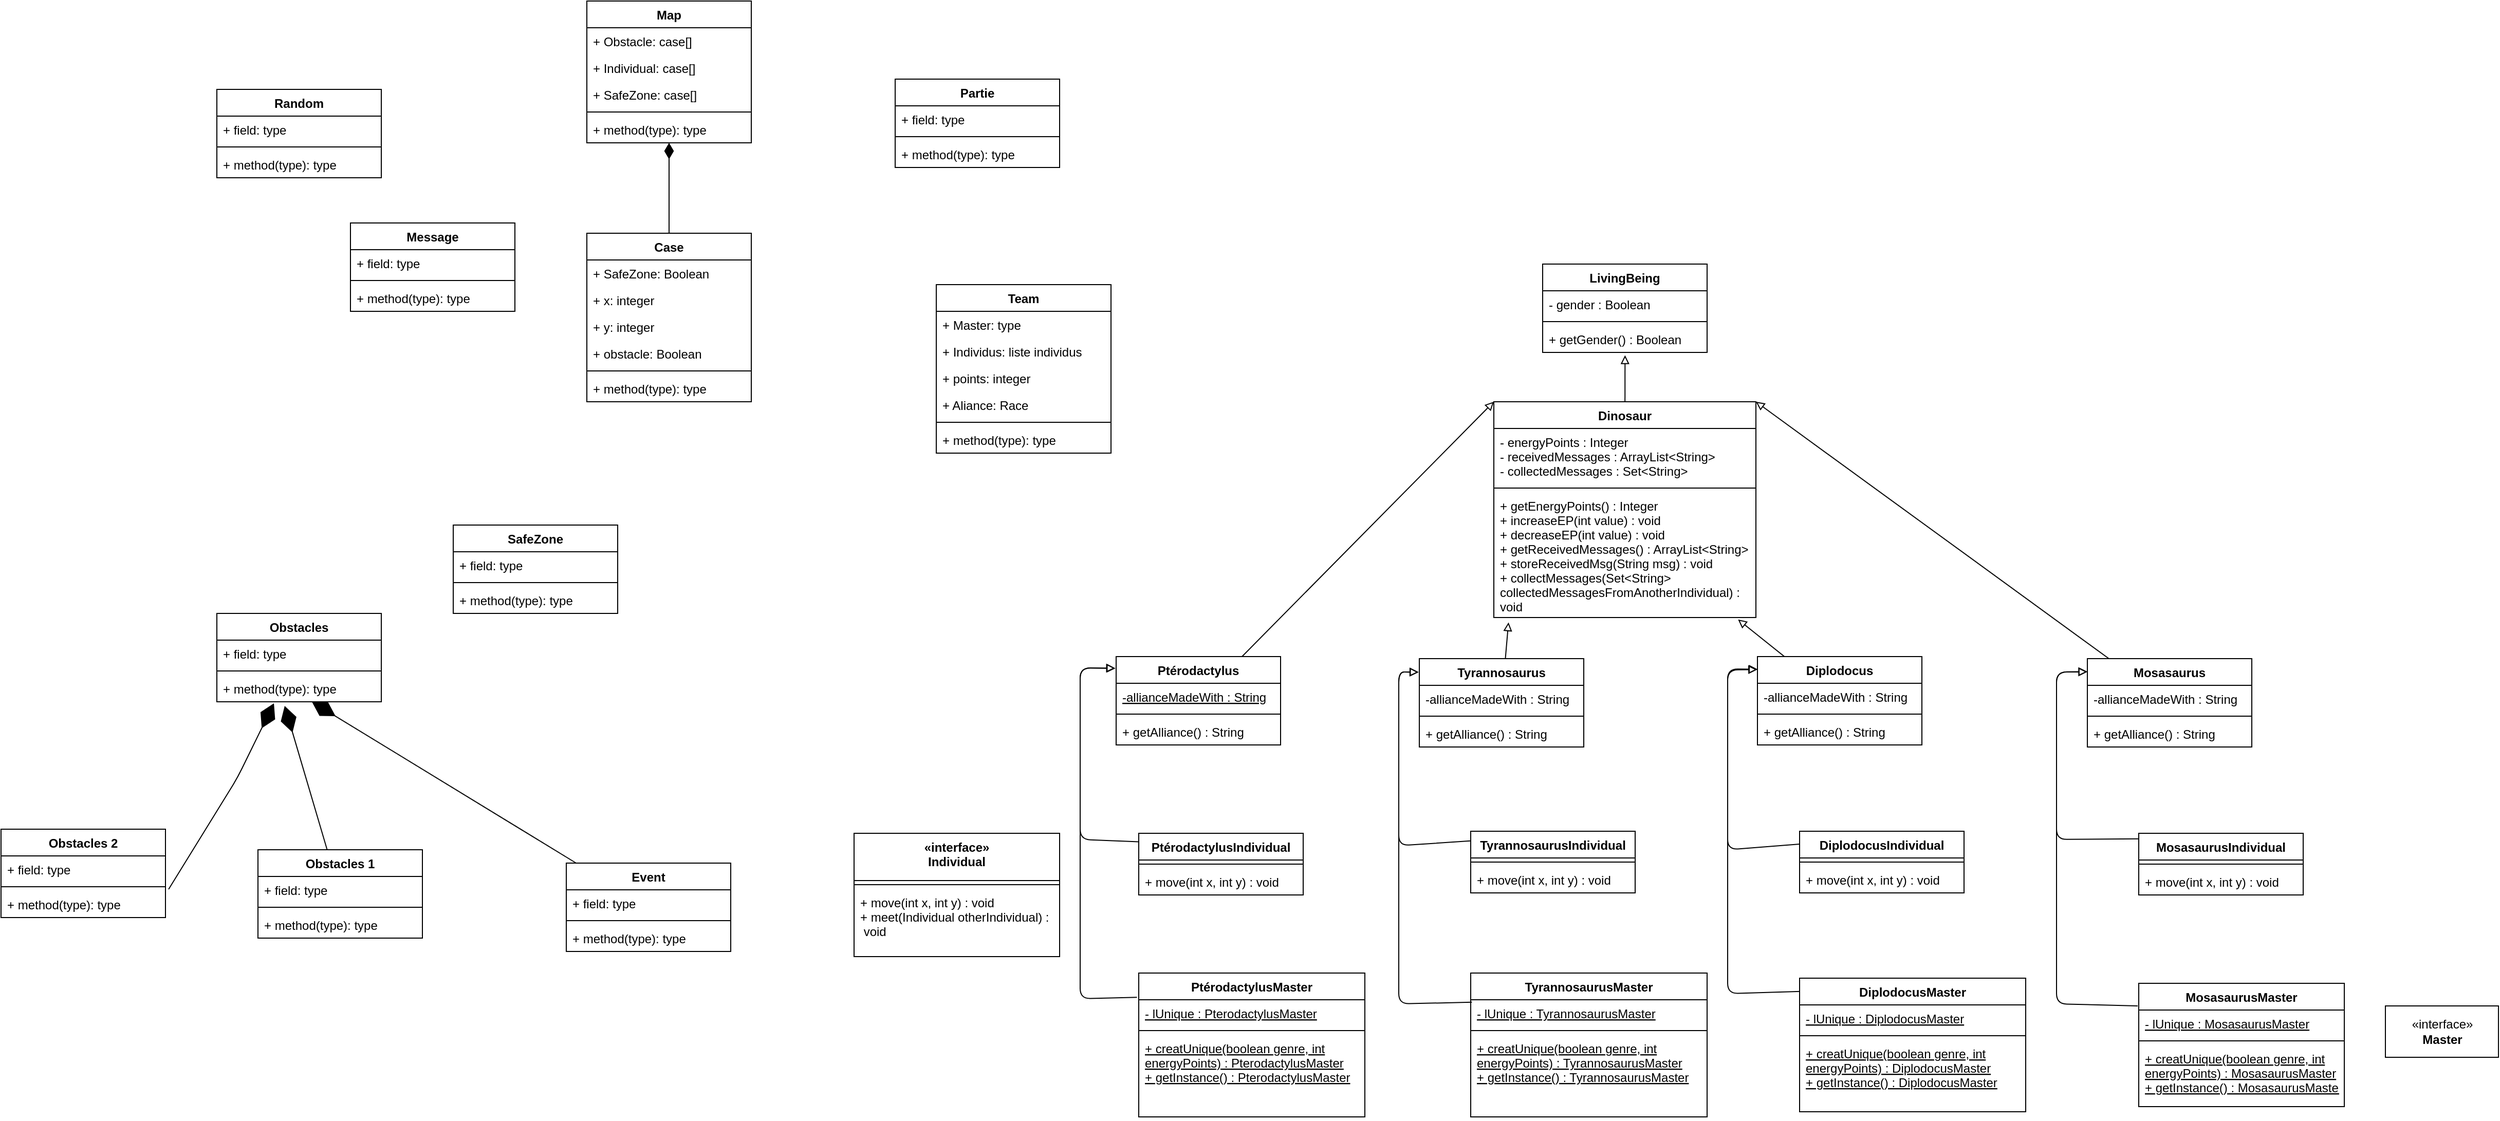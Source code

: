 <mxfile>
    <diagram id="mDnw7Htjd1Qb52j_kryU" name="Page-1">
        <mxGraphModel dx="2557" dy="537" grid="1" gridSize="10" guides="1" tooltips="1" connect="1" arrows="1" fold="1" page="1" pageScale="1" pageWidth="827" pageHeight="1169" background="none" math="0" shadow="0">
            <root>
                <mxCell id="0"/>
                <mxCell id="1" parent="0"/>
                <mxCell id="9" value="LivingBeing" style="swimlane;fontStyle=1;align=center;verticalAlign=top;childLayout=stackLayout;horizontal=1;startSize=26;horizontalStack=0;resizeParent=1;resizeParentMax=0;resizeLast=0;collapsible=1;marginBottom=0;" parent="1" vertex="1">
                    <mxGeometry x="-130" y="500" width="160" height="86" as="geometry">
                        <mxRectangle x="-100" y="608" width="100" height="26" as="alternateBounds"/>
                    </mxGeometry>
                </mxCell>
                <mxCell id="10" value="- gender : Boolean" style="text;strokeColor=none;fillColor=none;align=left;verticalAlign=top;spacingLeft=4;spacingRight=4;overflow=hidden;rotatable=0;points=[[0,0.5],[1,0.5]];portConstraint=eastwest;" parent="9" vertex="1">
                    <mxGeometry y="26" width="160" height="26" as="geometry"/>
                </mxCell>
                <mxCell id="11" value="" style="line;strokeWidth=1;fillColor=none;align=left;verticalAlign=middle;spacingTop=-1;spacingLeft=3;spacingRight=3;rotatable=0;labelPosition=right;points=[];portConstraint=eastwest;" parent="9" vertex="1">
                    <mxGeometry y="52" width="160" height="8" as="geometry"/>
                </mxCell>
                <mxCell id="12" value="+ getGender() : Boolean" style="text;strokeColor=none;fillColor=none;align=left;verticalAlign=top;spacingLeft=4;spacingRight=4;overflow=hidden;rotatable=0;points=[[0,0.5],[1,0.5]];portConstraint=eastwest;" parent="9" vertex="1">
                    <mxGeometry y="60" width="160" height="26" as="geometry"/>
                </mxCell>
                <mxCell id="221" style="edgeStyle=none;rounded=1;html=1;entryX=0.501;entryY=1.105;entryDx=0;entryDy=0;entryPerimeter=0;endArrow=block;endFill=0;" parent="1" source="13" target="12" edge="1">
                    <mxGeometry relative="1" as="geometry"/>
                </mxCell>
                <mxCell id="13" value="Dinosaur" style="swimlane;fontStyle=1;align=center;verticalAlign=top;childLayout=stackLayout;horizontal=1;startSize=26;horizontalStack=0;resizeParent=1;resizeParentMax=0;resizeLast=0;collapsible=1;marginBottom=0;" parent="1" vertex="1">
                    <mxGeometry x="-177.5" y="634" width="255" height="210" as="geometry">
                        <mxRectangle x="-100" y="780" width="80" height="26" as="alternateBounds"/>
                    </mxGeometry>
                </mxCell>
                <mxCell id="14" value="- energyPoints : Integer&#10;- receivedMessages : ArrayList&lt;String&gt;&#10;- collectedMessages : Set&lt;String&gt;" style="text;strokeColor=none;fillColor=none;align=left;verticalAlign=top;spacingLeft=4;spacingRight=4;overflow=hidden;rotatable=0;points=[[0,0.5],[1,0.5]];portConstraint=eastwest;" parent="13" vertex="1">
                    <mxGeometry y="26" width="255" height="54" as="geometry"/>
                </mxCell>
                <mxCell id="15" value="" style="line;strokeWidth=1;fillColor=none;align=left;verticalAlign=middle;spacingTop=-1;spacingLeft=3;spacingRight=3;rotatable=0;labelPosition=right;points=[];portConstraint=eastwest;" parent="13" vertex="1">
                    <mxGeometry y="80" width="255" height="8" as="geometry"/>
                </mxCell>
                <mxCell id="16" value="+ getEnergyPoints() : Integer&#10;+ increaseEP(int value) : void&#10;+ decreaseEP(int value) : void&#10;+ getReceivedMessages() : ArrayList&lt;String&gt;&#10;+ storeReceivedMsg(String msg) : void&#10;+ collectMessages(Set&lt;String&gt; &#10;collectedMessagesFromAnotherIndividual) :&#10;void" style="text;strokeColor=none;fillColor=none;align=left;verticalAlign=top;spacingLeft=4;spacingRight=4;overflow=hidden;rotatable=0;points=[[0,0.5],[1,0.5]];portConstraint=eastwest;" parent="13" vertex="1">
                    <mxGeometry y="88" width="255" height="122" as="geometry"/>
                </mxCell>
                <mxCell id="222" style="edgeStyle=none;rounded=1;html=1;entryX=0;entryY=0;entryDx=0;entryDy=0;endArrow=block;endFill=0;" parent="1" source="18" target="13" edge="1">
                    <mxGeometry relative="1" as="geometry"/>
                </mxCell>
                <mxCell id="18" value="Ptérodactylus" style="swimlane;fontStyle=1;align=center;verticalAlign=top;childLayout=stackLayout;horizontal=1;startSize=26;horizontalStack=0;resizeParent=1;resizeParentMax=0;resizeLast=0;collapsible=1;marginBottom=0;" parent="1" vertex="1">
                    <mxGeometry x="-545" y="882" width="160" height="86" as="geometry">
                        <mxRectangle x="-530" y="900" width="100" height="26" as="alternateBounds"/>
                    </mxGeometry>
                </mxCell>
                <mxCell id="19" value="-allianceMadeWith : String" style="text;strokeColor=none;fillColor=none;align=left;verticalAlign=top;spacingLeft=4;spacingRight=4;overflow=hidden;rotatable=0;points=[[0,0.5],[1,0.5]];portConstraint=eastwest;fontStyle=4" parent="18" vertex="1">
                    <mxGeometry y="26" width="160" height="26" as="geometry"/>
                </mxCell>
                <mxCell id="20" value="" style="line;strokeWidth=1;fillColor=none;align=left;verticalAlign=middle;spacingTop=-1;spacingLeft=3;spacingRight=3;rotatable=0;labelPosition=right;points=[];portConstraint=eastwest;" parent="18" vertex="1">
                    <mxGeometry y="52" width="160" height="8" as="geometry"/>
                </mxCell>
                <mxCell id="21" value="+ getAlliance() : String" style="text;strokeColor=none;fillColor=none;align=left;verticalAlign=top;spacingLeft=4;spacingRight=4;overflow=hidden;rotatable=0;points=[[0,0.5],[1,0.5]];portConstraint=eastwest;" parent="18" vertex="1">
                    <mxGeometry y="60" width="160" height="26" as="geometry"/>
                </mxCell>
                <mxCell id="223" style="edgeStyle=none;rounded=1;html=1;entryX=0.056;entryY=1.039;entryDx=0;entryDy=0;endArrow=block;endFill=0;entryPerimeter=0;" parent="1" source="26" target="16" edge="1">
                    <mxGeometry relative="1" as="geometry"/>
                </mxCell>
                <mxCell id="26" value="Tyrannosaurus" style="swimlane;fontStyle=1;align=center;verticalAlign=top;childLayout=stackLayout;horizontal=1;startSize=26;horizontalStack=0;resizeParent=1;resizeParentMax=0;resizeLast=0;collapsible=1;marginBottom=0;" parent="1" vertex="1">
                    <mxGeometry x="-250" y="884" width="160" height="86" as="geometry">
                        <mxRectangle x="-280" y="902" width="120" height="26" as="alternateBounds"/>
                    </mxGeometry>
                </mxCell>
                <mxCell id="27" value="-allianceMadeWith : String" style="text;strokeColor=none;fillColor=none;align=left;verticalAlign=top;spacingLeft=4;spacingRight=4;overflow=hidden;rotatable=0;points=[[0,0.5],[1,0.5]];portConstraint=eastwest;" parent="26" vertex="1">
                    <mxGeometry y="26" width="160" height="26" as="geometry"/>
                </mxCell>
                <mxCell id="28" value="" style="line;strokeWidth=1;fillColor=none;align=left;verticalAlign=middle;spacingTop=-1;spacingLeft=3;spacingRight=3;rotatable=0;labelPosition=right;points=[];portConstraint=eastwest;" parent="26" vertex="1">
                    <mxGeometry y="52" width="160" height="8" as="geometry"/>
                </mxCell>
                <mxCell id="29" value="+ getAlliance() : String" style="text;strokeColor=none;fillColor=none;align=left;verticalAlign=top;spacingLeft=4;spacingRight=4;overflow=hidden;rotatable=0;points=[[0,0.5],[1,0.5]];portConstraint=eastwest;" parent="26" vertex="1">
                    <mxGeometry y="60" width="160" height="26" as="geometry"/>
                </mxCell>
                <mxCell id="224" style="edgeStyle=none;rounded=1;html=1;entryX=0.932;entryY=1.016;entryDx=0;entryDy=0;endArrow=block;endFill=0;entryPerimeter=0;" parent="1" source="30" target="16" edge="1">
                    <mxGeometry relative="1" as="geometry"/>
                </mxCell>
                <mxCell id="30" value="Diplodocus" style="swimlane;fontStyle=1;align=center;verticalAlign=top;childLayout=stackLayout;horizontal=1;startSize=26;horizontalStack=0;resizeParent=1;resizeParentMax=0;resizeLast=0;collapsible=1;marginBottom=0;" parent="1" vertex="1">
                    <mxGeometry x="79" y="882" width="160" height="86" as="geometry">
                        <mxRectangle x="20" y="900" width="100" height="26" as="alternateBounds"/>
                    </mxGeometry>
                </mxCell>
                <mxCell id="31" value="-allianceMadeWith : String" style="text;strokeColor=none;fillColor=none;align=left;verticalAlign=top;spacingLeft=4;spacingRight=4;overflow=hidden;rotatable=0;points=[[0,0.5],[1,0.5]];portConstraint=eastwest;" parent="30" vertex="1">
                    <mxGeometry y="26" width="160" height="26" as="geometry"/>
                </mxCell>
                <mxCell id="32" value="" style="line;strokeWidth=1;fillColor=none;align=left;verticalAlign=middle;spacingTop=-1;spacingLeft=3;spacingRight=3;rotatable=0;labelPosition=right;points=[];portConstraint=eastwest;" parent="30" vertex="1">
                    <mxGeometry y="52" width="160" height="8" as="geometry"/>
                </mxCell>
                <mxCell id="33" value="+ getAlliance() : String" style="text;strokeColor=none;fillColor=none;align=left;verticalAlign=top;spacingLeft=4;spacingRight=4;overflow=hidden;rotatable=0;points=[[0,0.5],[1,0.5]];portConstraint=eastwest;" parent="30" vertex="1">
                    <mxGeometry y="60" width="160" height="26" as="geometry"/>
                </mxCell>
                <mxCell id="225" style="edgeStyle=none;rounded=1;html=1;entryX=1;entryY=0;entryDx=0;entryDy=0;endArrow=block;endFill=0;" parent="1" source="35" target="13" edge="1">
                    <mxGeometry relative="1" as="geometry"/>
                </mxCell>
                <mxCell id="35" value="Mosasaurus" style="swimlane;fontStyle=1;align=center;verticalAlign=top;childLayout=stackLayout;horizontal=1;startSize=26;horizontalStack=0;resizeParent=1;resizeParentMax=0;resizeLast=0;collapsible=1;marginBottom=0;" parent="1" vertex="1">
                    <mxGeometry x="400" y="884" width="160" height="86" as="geometry">
                        <mxRectangle x="300" y="900" width="100" height="26" as="alternateBounds"/>
                    </mxGeometry>
                </mxCell>
                <mxCell id="36" value="-allianceMadeWith : String" style="text;strokeColor=none;fillColor=none;align=left;verticalAlign=top;spacingLeft=4;spacingRight=4;overflow=hidden;rotatable=0;points=[[0,0.5],[1,0.5]];portConstraint=eastwest;" parent="35" vertex="1">
                    <mxGeometry y="26" width="160" height="26" as="geometry"/>
                </mxCell>
                <mxCell id="37" value="" style="line;strokeWidth=1;fillColor=none;align=left;verticalAlign=middle;spacingTop=-1;spacingLeft=3;spacingRight=3;rotatable=0;labelPosition=right;points=[];portConstraint=eastwest;" parent="35" vertex="1">
                    <mxGeometry y="52" width="160" height="8" as="geometry"/>
                </mxCell>
                <mxCell id="38" value="+ getAlliance() : String" style="text;strokeColor=none;fillColor=none;align=left;verticalAlign=top;spacingLeft=4;spacingRight=4;overflow=hidden;rotatable=0;points=[[0,0.5],[1,0.5]];portConstraint=eastwest;" parent="35" vertex="1">
                    <mxGeometry y="60" width="160" height="26" as="geometry"/>
                </mxCell>
                <mxCell id="43" value="Map" style="swimlane;fontStyle=1;align=center;verticalAlign=top;childLayout=stackLayout;horizontal=1;startSize=26;horizontalStack=0;resizeParent=1;resizeParentMax=0;resizeLast=0;collapsible=1;marginBottom=0;" parent="1" vertex="1">
                    <mxGeometry x="-1060" y="244" width="160" height="138" as="geometry"/>
                </mxCell>
                <mxCell id="44" value="+ Obstacle: case[]" style="text;strokeColor=none;fillColor=none;align=left;verticalAlign=top;spacingLeft=4;spacingRight=4;overflow=hidden;rotatable=0;points=[[0,0.5],[1,0.5]];portConstraint=eastwest;" parent="43" vertex="1">
                    <mxGeometry y="26" width="160" height="26" as="geometry"/>
                </mxCell>
                <mxCell id="203" value="+ Individual: case[]" style="text;strokeColor=none;fillColor=none;align=left;verticalAlign=top;spacingLeft=4;spacingRight=4;overflow=hidden;rotatable=0;points=[[0,0.5],[1,0.5]];portConstraint=eastwest;" parent="43" vertex="1">
                    <mxGeometry y="52" width="160" height="26" as="geometry"/>
                </mxCell>
                <mxCell id="204" value="+ SafeZone: case[]" style="text;strokeColor=none;fillColor=none;align=left;verticalAlign=top;spacingLeft=4;spacingRight=4;overflow=hidden;rotatable=0;points=[[0,0.5],[1,0.5]];portConstraint=eastwest;" parent="43" vertex="1">
                    <mxGeometry y="78" width="160" height="26" as="geometry"/>
                </mxCell>
                <mxCell id="45" value="" style="line;strokeWidth=1;fillColor=none;align=left;verticalAlign=middle;spacingTop=-1;spacingLeft=3;spacingRight=3;rotatable=0;labelPosition=right;points=[];portConstraint=eastwest;" parent="43" vertex="1">
                    <mxGeometry y="104" width="160" height="8" as="geometry"/>
                </mxCell>
                <mxCell id="46" value="+ method(type): type" style="text;strokeColor=none;fillColor=none;align=left;verticalAlign=top;spacingLeft=4;spacingRight=4;overflow=hidden;rotatable=0;points=[[0,0.5],[1,0.5]];portConstraint=eastwest;" parent="43" vertex="1">
                    <mxGeometry y="112" width="160" height="26" as="geometry"/>
                </mxCell>
                <mxCell id="47" value="Team" style="swimlane;fontStyle=1;align=center;verticalAlign=top;childLayout=stackLayout;horizontal=1;startSize=26;horizontalStack=0;resizeParent=1;resizeParentMax=0;resizeLast=0;collapsible=1;marginBottom=0;" parent="1" vertex="1">
                    <mxGeometry x="-720" y="520" width="170" height="164" as="geometry">
                        <mxRectangle x="-130" y="190" width="90" height="26" as="alternateBounds"/>
                    </mxGeometry>
                </mxCell>
                <mxCell id="48" value="+ Master: type" style="text;strokeColor=none;fillColor=none;align=left;verticalAlign=top;spacingLeft=4;spacingRight=4;overflow=hidden;rotatable=0;points=[[0,0.5],[1,0.5]];portConstraint=eastwest;" parent="47" vertex="1">
                    <mxGeometry y="26" width="170" height="26" as="geometry"/>
                </mxCell>
                <mxCell id="181" value="+ Individus: liste individus" style="text;strokeColor=none;fillColor=none;align=left;verticalAlign=top;spacingLeft=4;spacingRight=4;overflow=hidden;rotatable=0;points=[[0,0.5],[1,0.5]];portConstraint=eastwest;" parent="47" vertex="1">
                    <mxGeometry y="52" width="170" height="26" as="geometry"/>
                </mxCell>
                <mxCell id="182" value="+ points: integer" style="text;strokeColor=none;fillColor=none;align=left;verticalAlign=top;spacingLeft=4;spacingRight=4;overflow=hidden;rotatable=0;points=[[0,0.5],[1,0.5]];portConstraint=eastwest;" parent="47" vertex="1">
                    <mxGeometry y="78" width="170" height="26" as="geometry"/>
                </mxCell>
                <mxCell id="183" value="+ Aliance: Race" style="text;strokeColor=none;fillColor=none;align=left;verticalAlign=top;spacingLeft=4;spacingRight=4;overflow=hidden;rotatable=0;points=[[0,0.5],[1,0.5]];portConstraint=eastwest;" parent="47" vertex="1">
                    <mxGeometry y="104" width="170" height="26" as="geometry"/>
                </mxCell>
                <mxCell id="49" value="" style="line;strokeWidth=1;fillColor=none;align=left;verticalAlign=middle;spacingTop=-1;spacingLeft=3;spacingRight=3;rotatable=0;labelPosition=right;points=[];portConstraint=eastwest;" parent="47" vertex="1">
                    <mxGeometry y="130" width="170" height="8" as="geometry"/>
                </mxCell>
                <mxCell id="50" value="+ method(type): type" style="text;strokeColor=none;fillColor=none;align=left;verticalAlign=top;spacingLeft=4;spacingRight=4;overflow=hidden;rotatable=0;points=[[0,0.5],[1,0.5]];portConstraint=eastwest;" parent="47" vertex="1">
                    <mxGeometry y="138" width="170" height="26" as="geometry"/>
                </mxCell>
                <mxCell id="52" value="Partie" style="swimlane;fontStyle=1;align=center;verticalAlign=top;childLayout=stackLayout;horizontal=1;startSize=26;horizontalStack=0;resizeParent=1;resizeParentMax=0;resizeLast=0;collapsible=1;marginBottom=0;" parent="1" vertex="1">
                    <mxGeometry x="-760" y="320" width="160" height="86" as="geometry"/>
                </mxCell>
                <mxCell id="53" value="+ field: type" style="text;strokeColor=none;fillColor=none;align=left;verticalAlign=top;spacingLeft=4;spacingRight=4;overflow=hidden;rotatable=0;points=[[0,0.5],[1,0.5]];portConstraint=eastwest;" parent="52" vertex="1">
                    <mxGeometry y="26" width="160" height="26" as="geometry"/>
                </mxCell>
                <mxCell id="54" value="" style="line;strokeWidth=1;fillColor=none;align=left;verticalAlign=middle;spacingTop=-1;spacingLeft=3;spacingRight=3;rotatable=0;labelPosition=right;points=[];portConstraint=eastwest;" parent="52" vertex="1">
                    <mxGeometry y="52" width="160" height="8" as="geometry"/>
                </mxCell>
                <mxCell id="55" value="+ method(type): type" style="text;strokeColor=none;fillColor=none;align=left;verticalAlign=top;spacingLeft=4;spacingRight=4;overflow=hidden;rotatable=0;points=[[0,0.5],[1,0.5]];portConstraint=eastwest;" parent="52" vertex="1">
                    <mxGeometry y="60" width="160" height="26" as="geometry"/>
                </mxCell>
                <mxCell id="56" value="Random" style="swimlane;fontStyle=1;align=center;verticalAlign=top;childLayout=stackLayout;horizontal=1;startSize=26;horizontalStack=0;resizeParent=1;resizeParentMax=0;resizeLast=0;collapsible=1;marginBottom=0;" parent="1" vertex="1">
                    <mxGeometry x="-1420" y="330" width="160" height="86" as="geometry"/>
                </mxCell>
                <mxCell id="57" value="+ field: type" style="text;strokeColor=none;fillColor=none;align=left;verticalAlign=top;spacingLeft=4;spacingRight=4;overflow=hidden;rotatable=0;points=[[0,0.5],[1,0.5]];portConstraint=eastwest;" parent="56" vertex="1">
                    <mxGeometry y="26" width="160" height="26" as="geometry"/>
                </mxCell>
                <mxCell id="58" value="" style="line;strokeWidth=1;fillColor=none;align=left;verticalAlign=middle;spacingTop=-1;spacingLeft=3;spacingRight=3;rotatable=0;labelPosition=right;points=[];portConstraint=eastwest;" parent="56" vertex="1">
                    <mxGeometry y="52" width="160" height="8" as="geometry"/>
                </mxCell>
                <mxCell id="59" value="+ method(type): type" style="text;strokeColor=none;fillColor=none;align=left;verticalAlign=top;spacingLeft=4;spacingRight=4;overflow=hidden;rotatable=0;points=[[0,0.5],[1,0.5]];portConstraint=eastwest;" parent="56" vertex="1">
                    <mxGeometry y="60" width="160" height="26" as="geometry"/>
                </mxCell>
                <mxCell id="60" value="Obstacles" style="swimlane;fontStyle=1;align=center;verticalAlign=top;childLayout=stackLayout;horizontal=1;startSize=26;horizontalStack=0;resizeParent=1;resizeParentMax=0;resizeLast=0;collapsible=1;marginBottom=0;" parent="1" vertex="1">
                    <mxGeometry x="-1420" y="840" width="160" height="86" as="geometry"/>
                </mxCell>
                <mxCell id="61" value="+ field: type" style="text;strokeColor=none;fillColor=none;align=left;verticalAlign=top;spacingLeft=4;spacingRight=4;overflow=hidden;rotatable=0;points=[[0,0.5],[1,0.5]];portConstraint=eastwest;" parent="60" vertex="1">
                    <mxGeometry y="26" width="160" height="26" as="geometry"/>
                </mxCell>
                <mxCell id="62" value="" style="line;strokeWidth=1;fillColor=none;align=left;verticalAlign=middle;spacingTop=-1;spacingLeft=3;spacingRight=3;rotatable=0;labelPosition=right;points=[];portConstraint=eastwest;" parent="60" vertex="1">
                    <mxGeometry y="52" width="160" height="8" as="geometry"/>
                </mxCell>
                <mxCell id="63" value="+ method(type): type" style="text;strokeColor=none;fillColor=none;align=left;verticalAlign=top;spacingLeft=4;spacingRight=4;overflow=hidden;rotatable=0;points=[[0,0.5],[1,0.5]];portConstraint=eastwest;" parent="60" vertex="1">
                    <mxGeometry y="60" width="160" height="26" as="geometry"/>
                </mxCell>
                <mxCell id="64" value="Obstacles 1" style="swimlane;fontStyle=1;align=center;verticalAlign=top;childLayout=stackLayout;horizontal=1;startSize=26;horizontalStack=0;resizeParent=1;resizeParentMax=0;resizeLast=0;collapsible=1;marginBottom=0;" parent="1" vertex="1">
                    <mxGeometry x="-1380" y="1070" width="160" height="86" as="geometry"/>
                </mxCell>
                <mxCell id="65" value="+ field: type" style="text;strokeColor=none;fillColor=none;align=left;verticalAlign=top;spacingLeft=4;spacingRight=4;overflow=hidden;rotatable=0;points=[[0,0.5],[1,0.5]];portConstraint=eastwest;" parent="64" vertex="1">
                    <mxGeometry y="26" width="160" height="26" as="geometry"/>
                </mxCell>
                <mxCell id="66" value="" style="line;strokeWidth=1;fillColor=none;align=left;verticalAlign=middle;spacingTop=-1;spacingLeft=3;spacingRight=3;rotatable=0;labelPosition=right;points=[];portConstraint=eastwest;" parent="64" vertex="1">
                    <mxGeometry y="52" width="160" height="8" as="geometry"/>
                </mxCell>
                <mxCell id="67" value="+ method(type): type" style="text;strokeColor=none;fillColor=none;align=left;verticalAlign=top;spacingLeft=4;spacingRight=4;overflow=hidden;rotatable=0;points=[[0,0.5],[1,0.5]];portConstraint=eastwest;" parent="64" vertex="1">
                    <mxGeometry y="60" width="160" height="26" as="geometry"/>
                </mxCell>
                <mxCell id="68" value="Obstacles 2" style="swimlane;fontStyle=1;align=center;verticalAlign=top;childLayout=stackLayout;horizontal=1;startSize=26;horizontalStack=0;resizeParent=1;resizeParentMax=0;resizeLast=0;collapsible=1;marginBottom=0;" parent="1" vertex="1">
                    <mxGeometry x="-1630" y="1050" width="160" height="86" as="geometry"/>
                </mxCell>
                <mxCell id="69" value="+ field: type" style="text;strokeColor=none;fillColor=none;align=left;verticalAlign=top;spacingLeft=4;spacingRight=4;overflow=hidden;rotatable=0;points=[[0,0.5],[1,0.5]];portConstraint=eastwest;" parent="68" vertex="1">
                    <mxGeometry y="26" width="160" height="26" as="geometry"/>
                </mxCell>
                <mxCell id="70" value="" style="line;strokeWidth=1;fillColor=none;align=left;verticalAlign=middle;spacingTop=-1;spacingLeft=3;spacingRight=3;rotatable=0;labelPosition=right;points=[];portConstraint=eastwest;" parent="68" vertex="1">
                    <mxGeometry y="52" width="160" height="8" as="geometry"/>
                </mxCell>
                <mxCell id="71" value="+ method(type): type" style="text;strokeColor=none;fillColor=none;align=left;verticalAlign=top;spacingLeft=4;spacingRight=4;overflow=hidden;rotatable=0;points=[[0,0.5],[1,0.5]];portConstraint=eastwest;" parent="68" vertex="1">
                    <mxGeometry y="60" width="160" height="26" as="geometry"/>
                </mxCell>
                <mxCell id="77" value="«interface»&lt;br&gt;&lt;b&gt;Master&lt;/b&gt;" style="html=1;" parent="1" vertex="1">
                    <mxGeometry x="690" y="1222" width="110" height="50" as="geometry"/>
                </mxCell>
                <mxCell id="89" value="Event&#10;" style="swimlane;fontStyle=1;align=center;verticalAlign=top;childLayout=stackLayout;horizontal=1;startSize=26;horizontalStack=0;resizeParent=1;resizeParentMax=0;resizeLast=0;collapsible=1;marginBottom=0;" parent="1" vertex="1">
                    <mxGeometry x="-1080" y="1083" width="160" height="86" as="geometry"/>
                </mxCell>
                <mxCell id="90" value="+ field: type" style="text;strokeColor=none;fillColor=none;align=left;verticalAlign=top;spacingLeft=4;spacingRight=4;overflow=hidden;rotatable=0;points=[[0,0.5],[1,0.5]];portConstraint=eastwest;" parent="89" vertex="1">
                    <mxGeometry y="26" width="160" height="26" as="geometry"/>
                </mxCell>
                <mxCell id="91" value="" style="line;strokeWidth=1;fillColor=none;align=left;verticalAlign=middle;spacingTop=-1;spacingLeft=3;spacingRight=3;rotatable=0;labelPosition=right;points=[];portConstraint=eastwest;" parent="89" vertex="1">
                    <mxGeometry y="52" width="160" height="8" as="geometry"/>
                </mxCell>
                <mxCell id="92" value="+ method(type): type" style="text;strokeColor=none;fillColor=none;align=left;verticalAlign=top;spacingLeft=4;spacingRight=4;overflow=hidden;rotatable=0;points=[[0,0.5],[1,0.5]];portConstraint=eastwest;" parent="89" vertex="1">
                    <mxGeometry y="60" width="160" height="26" as="geometry"/>
                </mxCell>
                <mxCell id="101" value="Message" style="swimlane;fontStyle=1;align=center;verticalAlign=top;childLayout=stackLayout;horizontal=1;startSize=26;horizontalStack=0;resizeParent=1;resizeParentMax=0;resizeLast=0;collapsible=1;marginBottom=0;" parent="1" vertex="1">
                    <mxGeometry x="-1290" y="460" width="160" height="86" as="geometry"/>
                </mxCell>
                <mxCell id="102" value="+ field: type" style="text;strokeColor=none;fillColor=none;align=left;verticalAlign=top;spacingLeft=4;spacingRight=4;overflow=hidden;rotatable=0;points=[[0,0.5],[1,0.5]];portConstraint=eastwest;" parent="101" vertex="1">
                    <mxGeometry y="26" width="160" height="26" as="geometry"/>
                </mxCell>
                <mxCell id="103" value="" style="line;strokeWidth=1;fillColor=none;align=left;verticalAlign=middle;spacingTop=-1;spacingLeft=3;spacingRight=3;rotatable=0;labelPosition=right;points=[];portConstraint=eastwest;" parent="101" vertex="1">
                    <mxGeometry y="52" width="160" height="8" as="geometry"/>
                </mxCell>
                <mxCell id="104" value="+ method(type): type" style="text;strokeColor=none;fillColor=none;align=left;verticalAlign=top;spacingLeft=4;spacingRight=4;overflow=hidden;rotatable=0;points=[[0,0.5],[1,0.5]];portConstraint=eastwest;" parent="101" vertex="1">
                    <mxGeometry y="60" width="160" height="26" as="geometry"/>
                </mxCell>
                <mxCell id="210" style="edgeStyle=none;html=1;entryX=-0.004;entryY=0.133;entryDx=0;entryDy=0;endArrow=block;endFill=0;entryPerimeter=0;exitX=-0.002;exitY=0.138;exitDx=0;exitDy=0;exitPerimeter=0;" parent="1" source="105" target="18" edge="1">
                    <mxGeometry relative="1" as="geometry">
                        <Array as="points">
                            <mxPoint x="-580" y="1060"/>
                            <mxPoint x="-580" y="893"/>
                        </Array>
                    </mxGeometry>
                </mxCell>
                <mxCell id="105" value="PtérodactylusIndividual" style="swimlane;fontStyle=1;align=center;verticalAlign=top;childLayout=stackLayout;horizontal=1;startSize=26;horizontalStack=0;resizeParent=1;resizeParentMax=0;resizeLast=0;collapsible=1;marginBottom=0;" parent="1" vertex="1">
                    <mxGeometry x="-523" y="1054" width="160" height="60" as="geometry"/>
                </mxCell>
                <mxCell id="107" value="" style="line;strokeWidth=1;fillColor=none;align=left;verticalAlign=middle;spacingTop=-1;spacingLeft=3;spacingRight=3;rotatable=0;labelPosition=right;points=[];portConstraint=eastwest;" parent="105" vertex="1">
                    <mxGeometry y="26" width="160" height="8" as="geometry"/>
                </mxCell>
                <mxCell id="108" value="+ move(int x, int y) : void" style="text;strokeColor=none;fillColor=none;align=left;verticalAlign=top;spacingLeft=4;spacingRight=4;overflow=hidden;rotatable=0;points=[[0,0.5],[1,0.5]];portConstraint=eastwest;" parent="105" vertex="1">
                    <mxGeometry y="34" width="160" height="26" as="geometry"/>
                </mxCell>
                <mxCell id="214" style="edgeStyle=none;rounded=1;html=1;entryX=-0.007;entryY=0.131;entryDx=0;entryDy=0;entryPerimeter=0;endArrow=block;endFill=0;exitX=-0.008;exitY=0.169;exitDx=0;exitDy=0;exitPerimeter=0;" parent="1" source="109" target="18" edge="1">
                    <mxGeometry relative="1" as="geometry">
                        <Array as="points">
                            <mxPoint x="-580" y="1215"/>
                            <mxPoint x="-580" y="893"/>
                        </Array>
                    </mxGeometry>
                </mxCell>
                <mxCell id="109" value="PtérodactylusMaster" style="swimlane;fontStyle=1;align=center;verticalAlign=top;childLayout=stackLayout;horizontal=1;startSize=26;horizontalStack=0;resizeParent=1;resizeParentMax=0;resizeLast=0;collapsible=1;marginBottom=0;" parent="1" vertex="1">
                    <mxGeometry x="-523" y="1190" width="220" height="140" as="geometry"/>
                </mxCell>
                <mxCell id="110" value="- lUnique : PterodactylusMaster" style="text;strokeColor=none;fillColor=none;align=left;verticalAlign=top;spacingLeft=4;spacingRight=4;overflow=hidden;rotatable=0;points=[[0,0.5],[1,0.5]];portConstraint=eastwest;fontStyle=4" parent="109" vertex="1">
                    <mxGeometry y="26" width="220" height="26" as="geometry"/>
                </mxCell>
                <mxCell id="111" value="" style="line;strokeWidth=1;fillColor=none;align=left;verticalAlign=middle;spacingTop=-1;spacingLeft=3;spacingRight=3;rotatable=0;labelPosition=right;points=[];portConstraint=eastwest;" parent="109" vertex="1">
                    <mxGeometry y="52" width="220" height="8" as="geometry"/>
                </mxCell>
                <mxCell id="112" value="+ creatUnique(boolean genre, int &#10;energyPoints) : PterodactylusMaster&#10;+ getInstance() : PterodactylusMaster" style="text;strokeColor=none;fillColor=none;align=left;verticalAlign=top;spacingLeft=4;spacingRight=4;overflow=hidden;rotatable=0;points=[[0,0.5],[1,0.5]];portConstraint=eastwest;fontStyle=4" parent="109" vertex="1">
                    <mxGeometry y="60" width="220" height="80" as="geometry"/>
                </mxCell>
                <mxCell id="215" style="edgeStyle=none;rounded=1;html=1;endArrow=block;endFill=0;entryX=-0.004;entryY=0.153;entryDx=0;entryDy=0;entryPerimeter=0;exitX=-0.002;exitY=0.157;exitDx=0;exitDy=0;exitPerimeter=0;" parent="1" source="113" target="26" edge="1">
                    <mxGeometry relative="1" as="geometry">
                        <mxPoint x="-280" y="1010.0" as="targetPoint"/>
                        <Array as="points">
                            <mxPoint x="-270" y="1066"/>
                            <mxPoint x="-270" y="897"/>
                        </Array>
                    </mxGeometry>
                </mxCell>
                <mxCell id="113" value="TyrannosaurusIndividual" style="swimlane;fontStyle=1;align=center;verticalAlign=top;childLayout=stackLayout;horizontal=1;startSize=26;horizontalStack=0;resizeParent=1;resizeParentMax=0;resizeLast=0;collapsible=1;marginBottom=0;" parent="1" vertex="1">
                    <mxGeometry x="-200" y="1052" width="160" height="60" as="geometry"/>
                </mxCell>
                <mxCell id="115" value="" style="line;strokeWidth=1;fillColor=none;align=left;verticalAlign=middle;spacingTop=-1;spacingLeft=3;spacingRight=3;rotatable=0;labelPosition=right;points=[];portConstraint=eastwest;" parent="113" vertex="1">
                    <mxGeometry y="26" width="160" height="8" as="geometry"/>
                </mxCell>
                <mxCell id="116" value="+ move(int x, int y) : void" style="text;strokeColor=none;fillColor=none;align=left;verticalAlign=top;spacingLeft=4;spacingRight=4;overflow=hidden;rotatable=0;points=[[0,0.5],[1,0.5]];portConstraint=eastwest;" parent="113" vertex="1">
                    <mxGeometry y="34" width="160" height="26" as="geometry"/>
                </mxCell>
                <mxCell id="216" style="edgeStyle=none;rounded=1;html=1;endArrow=block;endFill=0;entryX=-0.006;entryY=0.153;entryDx=0;entryDy=0;entryPerimeter=0;exitX=0.005;exitY=0.203;exitDx=0;exitDy=0;exitPerimeter=0;" parent="1" source="117" target="26" edge="1">
                    <mxGeometry relative="1" as="geometry">
                        <mxPoint x="-250" y="910" as="targetPoint"/>
                        <mxPoint x="-180" y="1220" as="sourcePoint"/>
                        <Array as="points">
                            <mxPoint x="-270" y="1220"/>
                            <mxPoint x="-270" y="897"/>
                        </Array>
                    </mxGeometry>
                </mxCell>
                <mxCell id="117" value="TyrannosaurusMaster" style="swimlane;fontStyle=1;align=center;verticalAlign=top;childLayout=stackLayout;horizontal=1;startSize=26;horizontalStack=0;resizeParent=1;resizeParentMax=0;resizeLast=0;collapsible=1;marginBottom=0;" parent="1" vertex="1">
                    <mxGeometry x="-200" y="1190" width="230" height="140" as="geometry"/>
                </mxCell>
                <mxCell id="118" value="- lUnique : TyrannosaurusMaster" style="text;strokeColor=none;fillColor=none;align=left;verticalAlign=top;spacingLeft=4;spacingRight=4;overflow=hidden;rotatable=0;points=[[0,0.5],[1,0.5]];portConstraint=eastwest;fontStyle=4" parent="117" vertex="1">
                    <mxGeometry y="26" width="230" height="26" as="geometry"/>
                </mxCell>
                <mxCell id="119" value="" style="line;strokeWidth=1;fillColor=none;align=left;verticalAlign=middle;spacingTop=-1;spacingLeft=3;spacingRight=3;rotatable=0;labelPosition=right;points=[];portConstraint=eastwest;" parent="117" vertex="1">
                    <mxGeometry y="52" width="230" height="8" as="geometry"/>
                </mxCell>
                <mxCell id="120" value="+ creatUnique(boolean genre, int&#10;energyPoints) : TyrannosaurusMaster&#10;+ getInstance() : TyrannosaurusMaster" style="text;strokeColor=none;fillColor=none;align=left;verticalAlign=top;spacingLeft=4;spacingRight=4;overflow=hidden;rotatable=0;points=[[0,0.5],[1,0.5]];portConstraint=eastwest;fontStyle=4" parent="117" vertex="1">
                    <mxGeometry y="60" width="230" height="80" as="geometry"/>
                </mxCell>
                <mxCell id="121" value="SafeZone" style="swimlane;fontStyle=1;align=center;verticalAlign=top;childLayout=stackLayout;horizontal=1;startSize=26;horizontalStack=0;resizeParent=1;resizeParentMax=0;resizeLast=0;collapsible=1;marginBottom=0;" parent="1" vertex="1">
                    <mxGeometry x="-1190" y="754" width="160" height="86" as="geometry"/>
                </mxCell>
                <mxCell id="122" value="+ field: type" style="text;strokeColor=none;fillColor=none;align=left;verticalAlign=top;spacingLeft=4;spacingRight=4;overflow=hidden;rotatable=0;points=[[0,0.5],[1,0.5]];portConstraint=eastwest;" parent="121" vertex="1">
                    <mxGeometry y="26" width="160" height="26" as="geometry"/>
                </mxCell>
                <mxCell id="123" value="" style="line;strokeWidth=1;fillColor=none;align=left;verticalAlign=middle;spacingTop=-1;spacingLeft=3;spacingRight=3;rotatable=0;labelPosition=right;points=[];portConstraint=eastwest;" parent="121" vertex="1">
                    <mxGeometry y="52" width="160" height="8" as="geometry"/>
                </mxCell>
                <mxCell id="124" value="+ method(type): type" style="text;strokeColor=none;fillColor=none;align=left;verticalAlign=top;spacingLeft=4;spacingRight=4;overflow=hidden;rotatable=0;points=[[0,0.5],[1,0.5]];portConstraint=eastwest;" parent="121" vertex="1">
                    <mxGeometry y="60" width="160" height="26" as="geometry"/>
                </mxCell>
                <mxCell id="217" style="edgeStyle=none;rounded=1;html=1;endArrow=block;endFill=0;entryX=0.001;entryY=0.144;entryDx=0;entryDy=0;entryPerimeter=0;exitX=0.001;exitY=0.208;exitDx=0;exitDy=0;exitPerimeter=0;" parent="1" source="141" target="30" edge="1">
                    <mxGeometry relative="1" as="geometry">
                        <mxPoint x="70" y="900" as="targetPoint"/>
                        <mxPoint x="150" y="1070" as="sourcePoint"/>
                        <Array as="points">
                            <mxPoint x="50" y="1070"/>
                            <mxPoint x="50" y="894"/>
                        </Array>
                    </mxGeometry>
                </mxCell>
                <mxCell id="141" value="DiplodocusIndividual" style="swimlane;fontStyle=1;align=center;verticalAlign=top;childLayout=stackLayout;horizontal=1;startSize=26;horizontalStack=0;resizeParent=1;resizeParentMax=0;resizeLast=0;collapsible=1;marginBottom=0;" parent="1" vertex="1">
                    <mxGeometry x="120" y="1052" width="160" height="60" as="geometry"/>
                </mxCell>
                <mxCell id="143" value="" style="line;strokeWidth=1;fillColor=none;align=left;verticalAlign=middle;spacingTop=-1;spacingLeft=3;spacingRight=3;rotatable=0;labelPosition=right;points=[];portConstraint=eastwest;" parent="141" vertex="1">
                    <mxGeometry y="26" width="160" height="8" as="geometry"/>
                </mxCell>
                <mxCell id="144" value="+ move(int x, int y) : void" style="text;strokeColor=none;fillColor=none;align=left;verticalAlign=top;spacingLeft=4;spacingRight=4;overflow=hidden;rotatable=0;points=[[0,0.5],[1,0.5]];portConstraint=eastwest;" parent="141" vertex="1">
                    <mxGeometry y="34" width="160" height="26" as="geometry"/>
                </mxCell>
                <mxCell id="218" style="edgeStyle=none;rounded=1;html=1;endArrow=block;endFill=0;entryX=-0.002;entryY=0.147;entryDx=0;entryDy=0;entryPerimeter=0;exitX=0.006;exitY=0.099;exitDx=0;exitDy=0;exitPerimeter=0;" parent="1" source="145" target="30" edge="1">
                    <mxGeometry relative="1" as="geometry">
                        <mxPoint x="80" y="858.621" as="targetPoint"/>
                        <Array as="points">
                            <mxPoint x="50" y="1210"/>
                            <mxPoint x="50" y="895"/>
                        </Array>
                    </mxGeometry>
                </mxCell>
                <mxCell id="145" value="DiplodocusMaster" style="swimlane;fontStyle=1;align=center;verticalAlign=top;childLayout=stackLayout;horizontal=1;startSize=26;horizontalStack=0;resizeParent=1;resizeParentMax=0;resizeLast=0;collapsible=1;marginBottom=0;" parent="1" vertex="1">
                    <mxGeometry x="120" y="1195" width="220" height="130" as="geometry">
                        <mxRectangle x="64" y="1200" width="140" height="26" as="alternateBounds"/>
                    </mxGeometry>
                </mxCell>
                <mxCell id="146" value="- lUnique : DiplodocusMaster" style="text;strokeColor=none;fillColor=none;align=left;verticalAlign=top;spacingLeft=4;spacingRight=4;overflow=hidden;rotatable=0;points=[[0,0.5],[1,0.5]];portConstraint=eastwest;fontStyle=4" parent="145" vertex="1">
                    <mxGeometry y="26" width="220" height="26" as="geometry"/>
                </mxCell>
                <mxCell id="147" value="" style="line;strokeWidth=1;fillColor=none;align=left;verticalAlign=middle;spacingTop=-1;spacingLeft=3;spacingRight=3;rotatable=0;labelPosition=right;points=[];portConstraint=eastwest;" parent="145" vertex="1">
                    <mxGeometry y="52" width="220" height="8" as="geometry"/>
                </mxCell>
                <mxCell id="148" value="+ creatUnique(boolean genre, int&#10;energyPoints) : DiplodocusMaster&#10;+ getInstance() : DiplodocusMaster" style="text;strokeColor=none;fillColor=none;align=left;verticalAlign=top;spacingLeft=4;spacingRight=4;overflow=hidden;rotatable=0;points=[[0,0.5],[1,0.5]];portConstraint=eastwest;fontStyle=4" parent="145" vertex="1">
                    <mxGeometry y="60" width="220" height="70" as="geometry"/>
                </mxCell>
                <mxCell id="220" style="edgeStyle=none;rounded=1;html=1;entryX=-0.001;entryY=0.151;entryDx=0;entryDy=0;entryPerimeter=0;endArrow=block;endFill=0;exitX=0;exitY=0.089;exitDx=0;exitDy=0;exitPerimeter=0;" parent="1" source="149" target="35" edge="1">
                    <mxGeometry relative="1" as="geometry">
                        <Array as="points">
                            <mxPoint x="370" y="1060"/>
                            <mxPoint x="370" y="897"/>
                        </Array>
                    </mxGeometry>
                </mxCell>
                <mxCell id="149" value="MosasaurusIndividual" style="swimlane;fontStyle=1;align=center;verticalAlign=top;childLayout=stackLayout;horizontal=1;startSize=26;horizontalStack=0;resizeParent=1;resizeParentMax=0;resizeLast=0;collapsible=1;marginBottom=0;" parent="1" vertex="1">
                    <mxGeometry x="450" y="1054" width="160" height="60" as="geometry">
                        <mxRectangle x="334" y="1040" width="140" height="26" as="alternateBounds"/>
                    </mxGeometry>
                </mxCell>
                <mxCell id="151" value="" style="line;strokeWidth=1;fillColor=none;align=left;verticalAlign=middle;spacingTop=-1;spacingLeft=3;spacingRight=3;rotatable=0;labelPosition=right;points=[];portConstraint=eastwest;" parent="149" vertex="1">
                    <mxGeometry y="26" width="160" height="8" as="geometry"/>
                </mxCell>
                <mxCell id="152" value="+ move(int x, int y) : void" style="text;strokeColor=none;fillColor=none;align=left;verticalAlign=top;spacingLeft=4;spacingRight=4;overflow=hidden;rotatable=0;points=[[0,0.5],[1,0.5]];portConstraint=eastwest;" parent="149" vertex="1">
                    <mxGeometry y="34" width="160" height="26" as="geometry"/>
                </mxCell>
                <mxCell id="219" style="edgeStyle=none;rounded=1;html=1;entryX=0;entryY=0.147;entryDx=0;entryDy=0;entryPerimeter=0;endArrow=block;endFill=0;exitX=-0.005;exitY=0.183;exitDx=0;exitDy=0;exitPerimeter=0;" parent="1" source="153" target="35" edge="1">
                    <mxGeometry relative="1" as="geometry">
                        <Array as="points">
                            <mxPoint x="370" y="1220"/>
                            <mxPoint x="370" y="897"/>
                        </Array>
                    </mxGeometry>
                </mxCell>
                <mxCell id="153" value="MosasaurusMaster" style="swimlane;fontStyle=1;align=center;verticalAlign=top;childLayout=stackLayout;horizontal=1;startSize=26;horizontalStack=0;resizeParent=1;resizeParentMax=0;resizeLast=0;collapsible=1;marginBottom=0;" parent="1" vertex="1">
                    <mxGeometry x="450" y="1200" width="200" height="120" as="geometry">
                        <mxRectangle x="370" y="1200" width="130" height="26" as="alternateBounds"/>
                    </mxGeometry>
                </mxCell>
                <mxCell id="154" value="- lUnique : MosasaurusMaster" style="text;strokeColor=none;fillColor=none;align=left;verticalAlign=top;spacingLeft=4;spacingRight=4;overflow=hidden;rotatable=0;points=[[0,0.5],[1,0.5]];portConstraint=eastwest;fontStyle=4" parent="153" vertex="1">
                    <mxGeometry y="26" width="200" height="26" as="geometry"/>
                </mxCell>
                <mxCell id="155" value="" style="line;strokeWidth=1;fillColor=none;align=left;verticalAlign=middle;spacingTop=-1;spacingLeft=3;spacingRight=3;rotatable=0;labelPosition=right;points=[];portConstraint=eastwest;" parent="153" vertex="1">
                    <mxGeometry y="52" width="200" height="8" as="geometry"/>
                </mxCell>
                <mxCell id="156" value="+ creatUnique(boolean genre, int&#10;energyPoints) : MosasaurusMaster&#10;+ getInstance() : MosasaurusMaster" style="text;strokeColor=none;fillColor=none;align=left;verticalAlign=top;spacingLeft=4;spacingRight=4;overflow=hidden;rotatable=0;points=[[0,0.5],[1,0.5]];portConstraint=eastwest;fontStyle=4" parent="153" vertex="1">
                    <mxGeometry y="60" width="200" height="60" as="geometry"/>
                </mxCell>
                <mxCell id="178" value="" style="endArrow=diamondThin;endFill=1;endSize=24;html=1;exitX=1.019;exitY=-0.058;exitDx=0;exitDy=0;entryX=0.347;entryY=1.058;entryDx=0;entryDy=0;exitPerimeter=0;entryPerimeter=0;" parent="1" source="71" target="63" edge="1">
                    <mxGeometry width="160" relative="1" as="geometry">
                        <mxPoint x="-1335.0" y="1135.5" as="sourcePoint"/>
                        <mxPoint x="-1360.0" y="902" as="targetPoint"/>
                        <Array as="points">
                            <mxPoint x="-1400" y="1000"/>
                        </Array>
                    </mxGeometry>
                </mxCell>
                <mxCell id="179" value="" style="endArrow=diamondThin;endFill=1;endSize=24;html=1;" parent="1" source="64" edge="1">
                    <mxGeometry width="160" relative="1" as="geometry">
                        <mxPoint x="-1456.96" y="1118.492" as="sourcePoint"/>
                        <mxPoint x="-1354" y="930" as="targetPoint"/>
                        <Array as="points"/>
                    </mxGeometry>
                </mxCell>
                <mxCell id="180" value="" style="endArrow=diamondThin;endFill=1;endSize=24;html=1;entryX=0.347;entryY=1.058;entryDx=0;entryDy=0;entryPerimeter=0;" parent="1" source="89" edge="1">
                    <mxGeometry width="160" relative="1" as="geometry">
                        <mxPoint x="-1430.0" y="1106.982" as="sourcePoint"/>
                        <mxPoint x="-1327.52" y="925.998" as="targetPoint"/>
                        <Array as="points"/>
                    </mxGeometry>
                </mxCell>
                <mxCell id="205" value="" style="edgeStyle=none;html=1;endArrow=diamondThin;endFill=1;strokeWidth=1;endSize=13;" parent="1" source="193" target="46" edge="1">
                    <mxGeometry relative="1" as="geometry"/>
                </mxCell>
                <mxCell id="193" value="Case" style="swimlane;fontStyle=1;align=center;verticalAlign=top;childLayout=stackLayout;horizontal=1;startSize=26;horizontalStack=0;resizeParent=1;resizeParentMax=0;resizeLast=0;collapsible=1;marginBottom=0;" parent="1" vertex="1">
                    <mxGeometry x="-1060" y="470" width="160" height="164" as="geometry"/>
                </mxCell>
                <mxCell id="194" value="+ SafeZone: Boolean" style="text;strokeColor=none;fillColor=none;align=left;verticalAlign=top;spacingLeft=4;spacingRight=4;overflow=hidden;rotatable=0;points=[[0,0.5],[1,0.5]];portConstraint=eastwest;" parent="193" vertex="1">
                    <mxGeometry y="26" width="160" height="26" as="geometry"/>
                </mxCell>
                <mxCell id="197" value="+ x: integer" style="text;strokeColor=none;fillColor=none;align=left;verticalAlign=top;spacingLeft=4;spacingRight=4;overflow=hidden;rotatable=0;points=[[0,0.5],[1,0.5]];portConstraint=eastwest;" parent="193" vertex="1">
                    <mxGeometry y="52" width="160" height="26" as="geometry"/>
                </mxCell>
                <mxCell id="198" value="+ y: integer" style="text;strokeColor=none;fillColor=none;align=left;verticalAlign=top;spacingLeft=4;spacingRight=4;overflow=hidden;rotatable=0;points=[[0,0.5],[1,0.5]];portConstraint=eastwest;" parent="193" vertex="1">
                    <mxGeometry y="78" width="160" height="26" as="geometry"/>
                </mxCell>
                <mxCell id="199" value="+ obstacle: Boolean" style="text;strokeColor=none;fillColor=none;align=left;verticalAlign=top;spacingLeft=4;spacingRight=4;overflow=hidden;rotatable=0;points=[[0,0.5],[1,0.5]];portConstraint=eastwest;" parent="193" vertex="1">
                    <mxGeometry y="104" width="160" height="26" as="geometry"/>
                </mxCell>
                <mxCell id="195" value="" style="line;strokeWidth=1;fillColor=none;align=left;verticalAlign=middle;spacingTop=-1;spacingLeft=3;spacingRight=3;rotatable=0;labelPosition=right;points=[];portConstraint=eastwest;" parent="193" vertex="1">
                    <mxGeometry y="130" width="160" height="8" as="geometry"/>
                </mxCell>
                <mxCell id="196" value="+ method(type): type" style="text;strokeColor=none;fillColor=none;align=left;verticalAlign=top;spacingLeft=4;spacingRight=4;overflow=hidden;rotatable=0;points=[[0,0.5],[1,0.5]];portConstraint=eastwest;" parent="193" vertex="1">
                    <mxGeometry y="138" width="160" height="26" as="geometry"/>
                </mxCell>
                <mxCell id="238" value="«interface»&#10;Individual" style="swimlane;fontStyle=1;align=center;verticalAlign=top;childLayout=stackLayout;horizontal=1;startSize=46;horizontalStack=0;resizeParent=1;resizeParentMax=0;resizeLast=0;collapsible=1;marginBottom=0;" vertex="1" parent="1">
                    <mxGeometry x="-800" y="1054" width="200" height="120" as="geometry">
                        <mxRectangle x="-280" y="902" width="120" height="26" as="alternateBounds"/>
                    </mxGeometry>
                </mxCell>
                <mxCell id="240" value="" style="line;strokeWidth=1;fillColor=none;align=left;verticalAlign=middle;spacingTop=-1;spacingLeft=3;spacingRight=3;rotatable=0;labelPosition=right;points=[];portConstraint=eastwest;" vertex="1" parent="238">
                    <mxGeometry y="46" width="200" height="8" as="geometry"/>
                </mxCell>
                <mxCell id="241" value="+ move(int x, int y) : void&#10;+ meet(Individual otherIndividual) :&#10; void" style="text;strokeColor=none;fillColor=none;align=left;verticalAlign=top;spacingLeft=4;spacingRight=4;overflow=hidden;rotatable=0;points=[[0,0.5],[1,0.5]];portConstraint=eastwest;" vertex="1" parent="238">
                    <mxGeometry y="54" width="200" height="66" as="geometry"/>
                </mxCell>
            </root>
        </mxGraphModel>
    </diagram>
</mxfile>